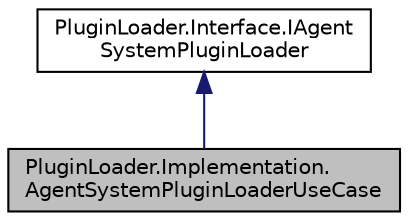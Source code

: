 digraph "PluginLoader.Implementation.AgentSystemPluginLoaderUseCase"
{
  edge [fontname="Helvetica",fontsize="10",labelfontname="Helvetica",labelfontsize="10"];
  node [fontname="Helvetica",fontsize="10",shape=record];
  Node1 [label="PluginLoader.Implementation.\lAgentSystemPluginLoaderUseCase",height=0.2,width=0.4,color="black", fillcolor="grey75", style="filled" fontcolor="black"];
  Node2 -> Node1 [dir="back",color="midnightblue",fontsize="10",style="solid",fontname="Helvetica"];
  Node2 [label="PluginLoader.Interface.IAgent\lSystemPluginLoader",height=0.2,width=0.4,color="black", fillcolor="white", style="filled",URL="$interface_plugin_loader_1_1_interface_1_1_i_agent_system_plugin_loader.html"];
}
